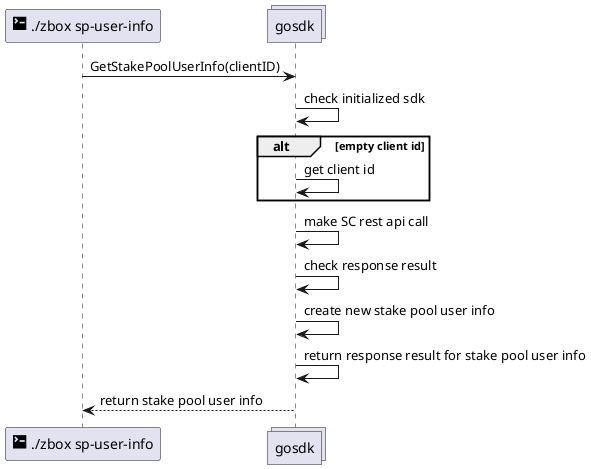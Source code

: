 @startuml
participant "<size:20><&terminal></size> ./zbox sp-user-info" as cli
collections gosdk

cli -> gosdk: GetStakePoolUserInfo(clientID)

gosdk -> gosdk: check initialized sdk
alt empty client id
gosdk -> gosdk: get client id
end
gosdk -> gosdk: make SC rest api call
gosdk -> gosdk: check response result 
gosdk -> gosdk: create new stake pool user info
gosdk -> gosdk: return response result for stake pool user info
gosdk --> cli: return stake pool user info
@enduml
